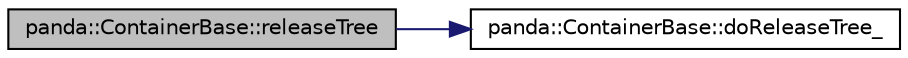 digraph G
{
  edge [fontname="Helvetica",fontsize="10",labelfontname="Helvetica",labelfontsize="10"];
  node [fontname="Helvetica",fontsize="10",shape=record];
  rankdir=LR;
  Node1 [label="panda::ContainerBase::releaseTree",height=0.2,width=0.4,color="black", fillcolor="grey75", style="filled" fontcolor="black"];
  Node1 -> Node2 [color="midnightblue",fontsize="10",style="solid"];
  Node2 [label="panda::ContainerBase::doReleaseTree_",height=0.2,width=0.4,color="black", fillcolor="white", style="filled",URL="$classpanda_1_1ContainerBase.html#af5628a554142af0fcbbec3f28edd1666"];
}
